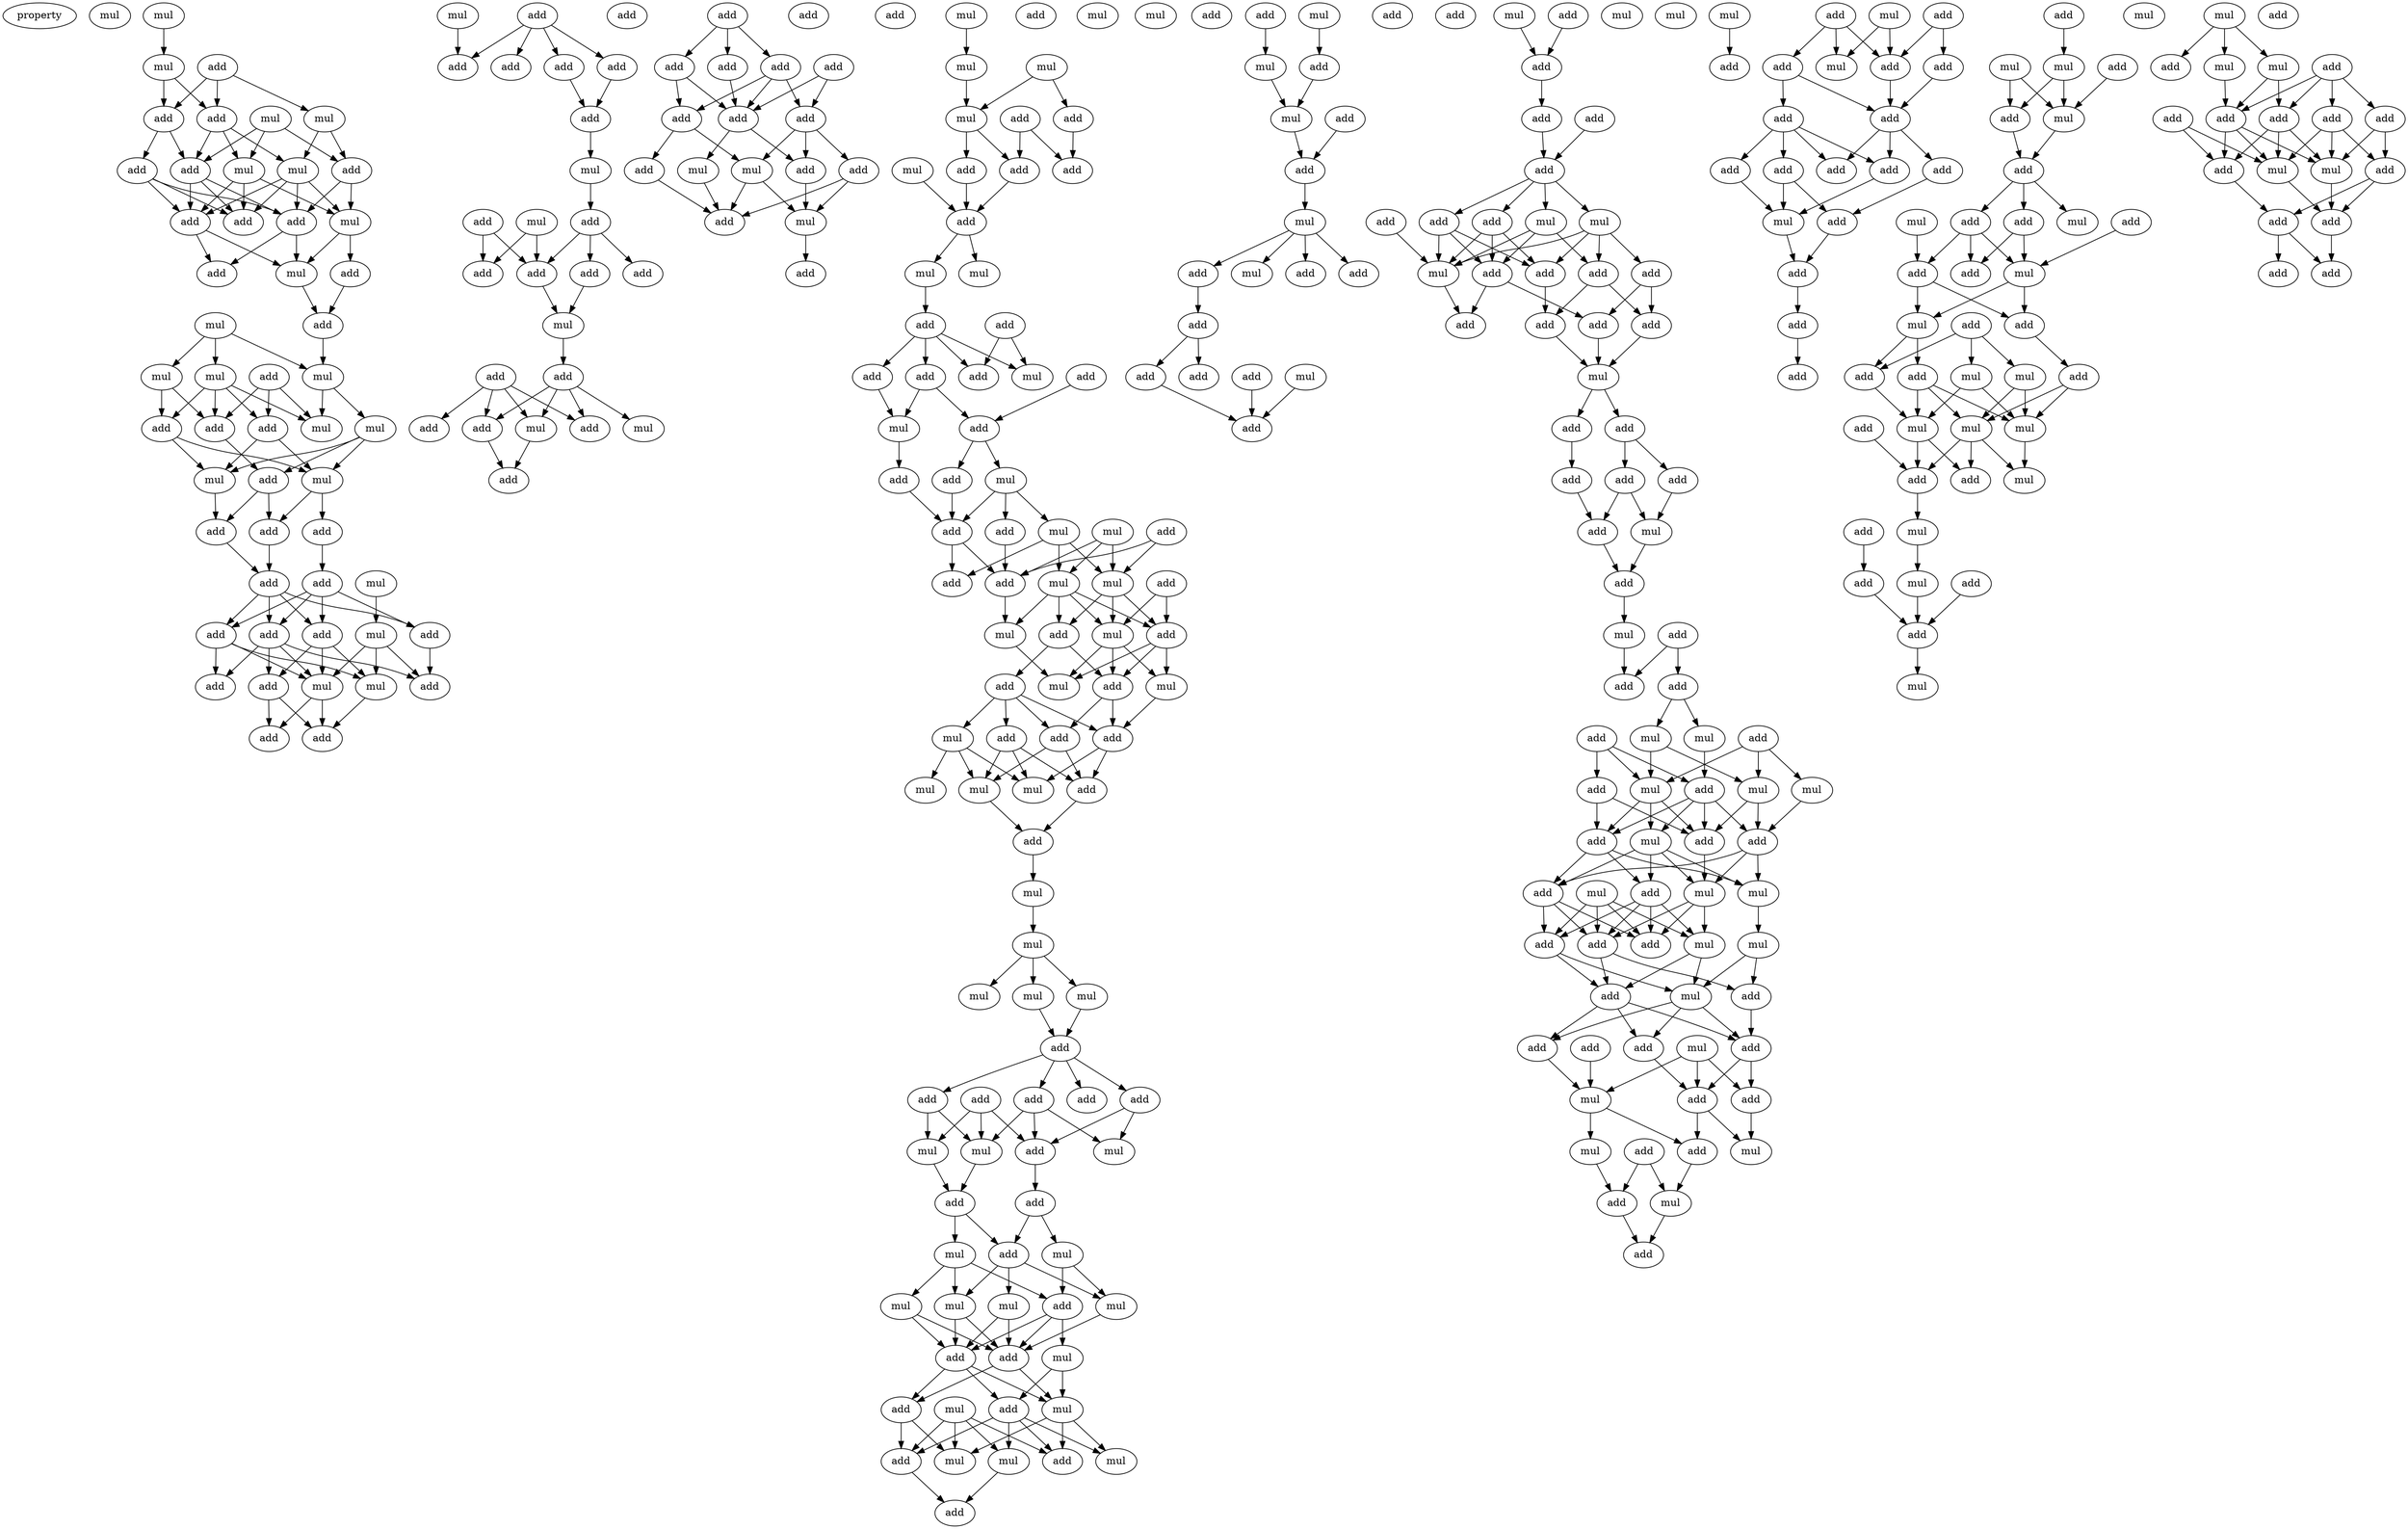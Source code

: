 digraph {
    node [fontcolor=black]
    property [mul=2,lf=1.2]
    0 [ label = mul ];
    1 [ label = mul ];
    2 [ label = mul ];
    3 [ label = add ];
    4 [ label = add ];
    5 [ label = mul ];
    6 [ label = add ];
    7 [ label = mul ];
    8 [ label = add ];
    9 [ label = mul ];
    10 [ label = add ];
    11 [ label = add ];
    12 [ label = mul ];
    13 [ label = mul ];
    14 [ label = add ];
    15 [ label = add ];
    16 [ label = add ];
    17 [ label = add ];
    18 [ label = add ];
    19 [ label = mul ];
    20 [ label = add ];
    21 [ label = mul ];
    22 [ label = add ];
    23 [ label = mul ];
    24 [ label = mul ];
    25 [ label = mul ];
    26 [ label = add ];
    27 [ label = add ];
    28 [ label = mul ];
    29 [ label = add ];
    30 [ label = mul ];
    31 [ label = mul ];
    32 [ label = mul ];
    33 [ label = add ];
    34 [ label = add ];
    35 [ label = add ];
    36 [ label = add ];
    37 [ label = add ];
    38 [ label = add ];
    39 [ label = mul ];
    40 [ label = add ];
    41 [ label = add ];
    42 [ label = add ];
    43 [ label = add ];
    44 [ label = mul ];
    45 [ label = add ];
    46 [ label = mul ];
    47 [ label = mul ];
    48 [ label = add ];
    49 [ label = add ];
    50 [ label = add ];
    51 [ label = add ];
    52 [ label = add ];
    53 [ label = mul ];
    54 [ label = add ];
    55 [ label = add ];
    56 [ label = add ];
    57 [ label = add ];
    58 [ label = add ];
    59 [ label = mul ];
    60 [ label = mul ];
    61 [ label = add ];
    62 [ label = add ];
    63 [ label = add ];
    64 [ label = add ];
    65 [ label = add ];
    66 [ label = add ];
    67 [ label = add ];
    68 [ label = mul ];
    69 [ label = add ];
    70 [ label = add ];
    71 [ label = mul ];
    72 [ label = add ];
    73 [ label = mul ];
    74 [ label = add ];
    75 [ label = add ];
    76 [ label = add ];
    77 [ label = add ];
    78 [ label = add ];
    79 [ label = add ];
    80 [ label = add ];
    81 [ label = add ];
    82 [ label = add ];
    83 [ label = add ];
    84 [ label = add ];
    85 [ label = mul ];
    86 [ label = add ];
    87 [ label = mul ];
    88 [ label = add ];
    89 [ label = add ];
    90 [ label = add ];
    91 [ label = mul ];
    92 [ label = add ];
    93 [ label = add ];
    94 [ label = add ];
    95 [ label = mul ];
    96 [ label = mul ];
    97 [ label = mul ];
    98 [ label = mul ];
    99 [ label = add ];
    100 [ label = add ];
    101 [ label = mul ];
    102 [ label = add ];
    103 [ label = add ];
    104 [ label = add ];
    105 [ label = add ];
    106 [ label = mul ];
    107 [ label = add ];
    108 [ label = mul ];
    109 [ label = mul ];
    110 [ label = add ];
    111 [ label = add ];
    112 [ label = add ];
    113 [ label = mul ];
    114 [ label = add ];
    115 [ label = add ];
    116 [ label = add ];
    117 [ label = add ];
    118 [ label = mul ];
    119 [ label = add ];
    120 [ label = add ];
    121 [ label = mul ];
    122 [ label = mul ];
    123 [ label = add ];
    124 [ label = add ];
    125 [ label = add ];
    126 [ label = mul ];
    127 [ label = mul ];
    128 [ label = mul ];
    129 [ label = add ];
    130 [ label = add ];
    131 [ label = add ];
    132 [ label = mul ];
    133 [ label = mul ];
    134 [ label = add ];
    135 [ label = add ];
    136 [ label = add ];
    137 [ label = mul ];
    138 [ label = mul ];
    139 [ label = add ];
    140 [ label = mul ];
    141 [ label = add ];
    142 [ label = add ];
    143 [ label = add ];
    144 [ label = mul ];
    145 [ label = mul ];
    146 [ label = mul ];
    147 [ label = add ];
    148 [ label = add ];
    149 [ label = mul ];
    150 [ label = mul ];
    151 [ label = mul ];
    152 [ label = mul ];
    153 [ label = mul ];
    154 [ label = mul ];
    155 [ label = add ];
    156 [ label = add ];
    157 [ label = add ];
    158 [ label = add ];
    159 [ label = add ];
    160 [ label = add ];
    161 [ label = mul ];
    162 [ label = add ];
    163 [ label = mul ];
    164 [ label = mul ];
    165 [ label = add ];
    166 [ label = add ];
    167 [ label = add ];
    168 [ label = mul ];
    169 [ label = mul ];
    170 [ label = add ];
    171 [ label = mul ];
    172 [ label = mul ];
    173 [ label = mul ];
    174 [ label = mul ];
    175 [ label = add ];
    176 [ label = mul ];
    177 [ label = add ];
    178 [ label = add ];
    179 [ label = mul ];
    180 [ label = add ];
    181 [ label = add ];
    182 [ label = mul ];
    183 [ label = mul ];
    184 [ label = mul ];
    185 [ label = add ];
    186 [ label = add ];
    187 [ label = mul ];
    188 [ label = add ];
    189 [ label = add ];
    190 [ label = mul ];
    191 [ label = add ];
    192 [ label = mul ];
    193 [ label = mul ];
    194 [ label = add ];
    195 [ label = add ];
    196 [ label = mul ];
    197 [ label = add ];
    198 [ label = mul ];
    199 [ label = add ];
    200 [ label = add ];
    201 [ label = add ];
    202 [ label = add ];
    203 [ label = add ];
    204 [ label = add ];
    205 [ label = add ];
    206 [ label = mul ];
    207 [ label = add ];
    208 [ label = add ];
    209 [ label = mul ];
    210 [ label = add ];
    211 [ label = add ];
    212 [ label = mul ];
    213 [ label = add ];
    214 [ label = add ];
    215 [ label = add ];
    216 [ label = mul ];
    217 [ label = mul ];
    218 [ label = add ];
    219 [ label = add ];
    220 [ label = add ];
    221 [ label = add ];
    222 [ label = add ];
    223 [ label = add ];
    224 [ label = mul ];
    225 [ label = add ];
    226 [ label = add ];
    227 [ label = add ];
    228 [ label = add ];
    229 [ label = add ];
    230 [ label = mul ];
    231 [ label = mul ];
    232 [ label = add ];
    233 [ label = add ];
    234 [ label = add ];
    235 [ label = add ];
    236 [ label = add ];
    237 [ label = mul ];
    238 [ label = mul ];
    239 [ label = add ];
    240 [ label = add ];
    241 [ label = add ];
    242 [ label = mul ];
    243 [ label = add ];
    244 [ label = add ];
    245 [ label = add ];
    246 [ label = add ];
    247 [ label = mul ];
    248 [ label = add ];
    249 [ label = mul ];
    250 [ label = add ];
    251 [ label = mul ];
    252 [ label = mul ];
    253 [ label = mul ];
    254 [ label = add ];
    255 [ label = add ];
    256 [ label = mul ];
    257 [ label = add ];
    258 [ label = add ];
    259 [ label = mul ];
    260 [ label = mul ];
    261 [ label = add ];
    262 [ label = add ];
    263 [ label = mul ];
    264 [ label = mul ];
    265 [ label = add ];
    266 [ label = mul ];
    267 [ label = add ];
    268 [ label = add ];
    269 [ label = add ];
    270 [ label = add ];
    271 [ label = mul ];
    272 [ label = add ];
    273 [ label = add ];
    274 [ label = add ];
    275 [ label = add ];
    276 [ label = mul ];
    277 [ label = add ];
    278 [ label = mul ];
    279 [ label = add ];
    280 [ label = mul ];
    281 [ label = add ];
    282 [ label = mul ];
    283 [ label = add ];
    284 [ label = mul ];
    285 [ label = add ];
    286 [ label = add ];
    287 [ label = mul ];
    288 [ label = add ];
    289 [ label = add ];
    290 [ label = add ];
    291 [ label = add ];
    292 [ label = add ];
    293 [ label = mul ];
    294 [ label = add ];
    295 [ label = add ];
    296 [ label = add ];
    297 [ label = add ];
    298 [ label = add ];
    299 [ label = add ];
    300 [ label = add ];
    301 [ label = mul ];
    302 [ label = add ];
    303 [ label = add ];
    304 [ label = add ];
    305 [ label = add ];
    306 [ label = mul ];
    307 [ label = add ];
    308 [ label = mul ];
    309 [ label = add ];
    310 [ label = add ];
    311 [ label = mul ];
    312 [ label = add ];
    313 [ label = add ];
    314 [ label = mul ];
    315 [ label = add ];
    316 [ label = mul ];
    317 [ label = add ];
    318 [ label = mul ];
    319 [ label = add ];
    320 [ label = add ];
    321 [ label = add ];
    322 [ label = mul ];
    323 [ label = add ];
    324 [ label = mul ];
    325 [ label = add ];
    326 [ label = add ];
    327 [ label = mul ];
    328 [ label = add ];
    329 [ label = add ];
    330 [ label = mul ];
    331 [ label = mul ];
    332 [ label = mul ];
    333 [ label = mul ];
    334 [ label = add ];
    335 [ label = add ];
    336 [ label = add ];
    337 [ label = mul ];
    338 [ label = add ];
    339 [ label = mul ];
    340 [ label = add ];
    341 [ label = add ];
    342 [ label = mul ];
    343 [ label = mul ];
    344 [ label = mul ];
    345 [ label = mul ];
    346 [ label = add ];
    347 [ label = mul ];
    348 [ label = add ];
    349 [ label = add ];
    350 [ label = add ];
    351 [ label = add ];
    352 [ label = add ];
    353 [ label = add ];
    354 [ label = add ];
    355 [ label = mul ];
    356 [ label = mul ];
    357 [ label = add ];
    358 [ label = add ];
    359 [ label = add ];
    360 [ label = add ];
    361 [ label = add ];
    362 [ label = add ];
    1 -> 2 [ name = 0 ];
    2 -> 4 [ name = 1 ];
    2 -> 6 [ name = 2 ];
    3 -> 4 [ name = 3 ];
    3 -> 6 [ name = 4 ];
    3 -> 7 [ name = 5 ];
    4 -> 8 [ name = 6 ];
    4 -> 11 [ name = 7 ];
    5 -> 8 [ name = 8 ];
    5 -> 9 [ name = 9 ];
    5 -> 10 [ name = 10 ];
    6 -> 8 [ name = 11 ];
    6 -> 9 [ name = 12 ];
    6 -> 12 [ name = 13 ];
    7 -> 10 [ name = 14 ];
    7 -> 12 [ name = 15 ];
    8 -> 14 [ name = 16 ];
    8 -> 15 [ name = 17 ];
    8 -> 16 [ name = 18 ];
    9 -> 13 [ name = 19 ];
    9 -> 15 [ name = 20 ];
    9 -> 16 [ name = 21 ];
    10 -> 13 [ name = 22 ];
    10 -> 14 [ name = 23 ];
    11 -> 14 [ name = 24 ];
    11 -> 15 [ name = 25 ];
    11 -> 16 [ name = 26 ];
    12 -> 13 [ name = 27 ];
    12 -> 14 [ name = 28 ];
    12 -> 15 [ name = 29 ];
    12 -> 16 [ name = 30 ];
    13 -> 17 [ name = 31 ];
    13 -> 19 [ name = 32 ];
    14 -> 18 [ name = 33 ];
    14 -> 19 [ name = 34 ];
    15 -> 18 [ name = 35 ];
    15 -> 19 [ name = 36 ];
    17 -> 20 [ name = 37 ];
    19 -> 20 [ name = 38 ];
    20 -> 24 [ name = 39 ];
    21 -> 23 [ name = 40 ];
    21 -> 24 [ name = 41 ];
    21 -> 25 [ name = 42 ];
    22 -> 26 [ name = 43 ];
    22 -> 27 [ name = 44 ];
    22 -> 30 [ name = 45 ];
    23 -> 26 [ name = 46 ];
    23 -> 27 [ name = 47 ];
    23 -> 29 [ name = 48 ];
    23 -> 30 [ name = 49 ];
    24 -> 28 [ name = 50 ];
    24 -> 30 [ name = 51 ];
    25 -> 26 [ name = 52 ];
    25 -> 29 [ name = 53 ];
    26 -> 33 [ name = 54 ];
    27 -> 31 [ name = 55 ];
    27 -> 32 [ name = 56 ];
    28 -> 31 [ name = 57 ];
    28 -> 32 [ name = 58 ];
    28 -> 33 [ name = 59 ];
    29 -> 31 [ name = 60 ];
    29 -> 32 [ name = 61 ];
    31 -> 34 [ name = 62 ];
    31 -> 35 [ name = 63 ];
    32 -> 36 [ name = 64 ];
    33 -> 35 [ name = 65 ];
    33 -> 36 [ name = 66 ];
    34 -> 38 [ name = 67 ];
    35 -> 37 [ name = 68 ];
    36 -> 37 [ name = 69 ];
    37 -> 40 [ name = 70 ];
    37 -> 41 [ name = 71 ];
    37 -> 42 [ name = 72 ];
    37 -> 43 [ name = 73 ];
    38 -> 40 [ name = 74 ];
    38 -> 41 [ name = 75 ];
    38 -> 42 [ name = 76 ];
    38 -> 43 [ name = 77 ];
    39 -> 44 [ name = 78 ];
    40 -> 45 [ name = 79 ];
    41 -> 46 [ name = 80 ];
    41 -> 47 [ name = 81 ];
    41 -> 49 [ name = 82 ];
    42 -> 45 [ name = 83 ];
    42 -> 46 [ name = 84 ];
    42 -> 48 [ name = 85 ];
    42 -> 49 [ name = 86 ];
    43 -> 46 [ name = 87 ];
    43 -> 47 [ name = 88 ];
    43 -> 48 [ name = 89 ];
    44 -> 45 [ name = 90 ];
    44 -> 46 [ name = 91 ];
    44 -> 47 [ name = 92 ];
    46 -> 50 [ name = 93 ];
    46 -> 51 [ name = 94 ];
    47 -> 51 [ name = 95 ];
    49 -> 50 [ name = 96 ];
    49 -> 51 [ name = 97 ];
    52 -> 54 [ name = 98 ];
    52 -> 55 [ name = 99 ];
    52 -> 56 [ name = 100 ];
    52 -> 57 [ name = 101 ];
    53 -> 55 [ name = 102 ];
    56 -> 58 [ name = 103 ];
    57 -> 58 [ name = 104 ];
    58 -> 59 [ name = 105 ];
    59 -> 61 [ name = 106 ];
    60 -> 63 [ name = 107 ];
    60 -> 64 [ name = 108 ];
    61 -> 63 [ name = 109 ];
    61 -> 65 [ name = 110 ];
    61 -> 66 [ name = 111 ];
    62 -> 63 [ name = 112 ];
    62 -> 64 [ name = 113 ];
    63 -> 68 [ name = 114 ];
    65 -> 68 [ name = 115 ];
    68 -> 70 [ name = 116 ];
    69 -> 71 [ name = 117 ];
    69 -> 72 [ name = 118 ];
    69 -> 74 [ name = 119 ];
    69 -> 75 [ name = 120 ];
    70 -> 71 [ name = 121 ];
    70 -> 73 [ name = 122 ];
    70 -> 74 [ name = 123 ];
    70 -> 75 [ name = 124 ];
    71 -> 76 [ name = 125 ];
    75 -> 76 [ name = 126 ];
    77 -> 79 [ name = 127 ];
    77 -> 80 [ name = 128 ];
    77 -> 81 [ name = 129 ];
    78 -> 82 [ name = 130 ];
    78 -> 84 [ name = 131 ];
    79 -> 82 [ name = 132 ];
    79 -> 83 [ name = 133 ];
    79 -> 84 [ name = 134 ];
    80 -> 82 [ name = 135 ];
    80 -> 83 [ name = 136 ];
    81 -> 82 [ name = 137 ];
    82 -> 85 [ name = 138 ];
    82 -> 89 [ name = 139 ];
    83 -> 86 [ name = 140 ];
    83 -> 87 [ name = 141 ];
    84 -> 87 [ name = 142 ];
    84 -> 88 [ name = 143 ];
    84 -> 89 [ name = 144 ];
    85 -> 90 [ name = 145 ];
    86 -> 90 [ name = 146 ];
    87 -> 90 [ name = 147 ];
    87 -> 91 [ name = 148 ];
    88 -> 90 [ name = 149 ];
    88 -> 91 [ name = 150 ];
    89 -> 91 [ name = 151 ];
    91 -> 92 [ name = 152 ];
    95 -> 96 [ name = 153 ];
    96 -> 98 [ name = 154 ];
    97 -> 98 [ name = 155 ];
    97 -> 99 [ name = 156 ];
    98 -> 103 [ name = 157 ];
    98 -> 104 [ name = 158 ];
    99 -> 102 [ name = 159 ];
    100 -> 102 [ name = 160 ];
    100 -> 104 [ name = 161 ];
    101 -> 105 [ name = 162 ];
    103 -> 105 [ name = 163 ];
    104 -> 105 [ name = 164 ];
    105 -> 106 [ name = 165 ];
    105 -> 109 [ name = 166 ];
    106 -> 111 [ name = 167 ];
    110 -> 113 [ name = 168 ];
    110 -> 115 [ name = 169 ];
    111 -> 112 [ name = 170 ];
    111 -> 113 [ name = 171 ];
    111 -> 114 [ name = 172 ];
    111 -> 115 [ name = 173 ];
    112 -> 117 [ name = 174 ];
    112 -> 118 [ name = 175 ];
    114 -> 118 [ name = 176 ];
    116 -> 117 [ name = 177 ];
    117 -> 119 [ name = 178 ];
    117 -> 121 [ name = 179 ];
    118 -> 120 [ name = 180 ];
    119 -> 124 [ name = 181 ];
    120 -> 124 [ name = 182 ];
    121 -> 124 [ name = 183 ];
    121 -> 125 [ name = 184 ];
    121 -> 126 [ name = 185 ];
    122 -> 127 [ name = 186 ];
    122 -> 128 [ name = 187 ];
    122 -> 130 [ name = 188 ];
    123 -> 127 [ name = 189 ];
    123 -> 130 [ name = 190 ];
    124 -> 129 [ name = 191 ];
    124 -> 130 [ name = 192 ];
    125 -> 130 [ name = 193 ];
    126 -> 127 [ name = 194 ];
    126 -> 128 [ name = 195 ];
    126 -> 129 [ name = 196 ];
    127 -> 132 [ name = 197 ];
    127 -> 134 [ name = 198 ];
    127 -> 135 [ name = 199 ];
    128 -> 132 [ name = 200 ];
    128 -> 133 [ name = 201 ];
    128 -> 134 [ name = 202 ];
    128 -> 135 [ name = 203 ];
    130 -> 133 [ name = 204 ];
    131 -> 132 [ name = 205 ];
    131 -> 135 [ name = 206 ];
    132 -> 136 [ name = 207 ];
    132 -> 137 [ name = 208 ];
    132 -> 138 [ name = 209 ];
    133 -> 138 [ name = 210 ];
    134 -> 136 [ name = 211 ];
    134 -> 139 [ name = 212 ];
    135 -> 136 [ name = 213 ];
    135 -> 137 [ name = 214 ];
    135 -> 138 [ name = 215 ];
    136 -> 141 [ name = 216 ];
    136 -> 142 [ name = 217 ];
    137 -> 141 [ name = 218 ];
    139 -> 140 [ name = 219 ];
    139 -> 141 [ name = 220 ];
    139 -> 142 [ name = 221 ];
    139 -> 143 [ name = 222 ];
    140 -> 144 [ name = 223 ];
    140 -> 145 [ name = 224 ];
    140 -> 146 [ name = 225 ];
    141 -> 144 [ name = 226 ];
    141 -> 147 [ name = 227 ];
    142 -> 145 [ name = 228 ];
    142 -> 147 [ name = 229 ];
    143 -> 144 [ name = 230 ];
    143 -> 145 [ name = 231 ];
    143 -> 147 [ name = 232 ];
    145 -> 148 [ name = 233 ];
    147 -> 148 [ name = 234 ];
    148 -> 150 [ name = 235 ];
    150 -> 151 [ name = 236 ];
    151 -> 152 [ name = 237 ];
    151 -> 153 [ name = 238 ];
    151 -> 154 [ name = 239 ];
    153 -> 155 [ name = 240 ];
    154 -> 155 [ name = 241 ];
    155 -> 156 [ name = 242 ];
    155 -> 157 [ name = 243 ];
    155 -> 159 [ name = 244 ];
    155 -> 160 [ name = 245 ];
    156 -> 161 [ name = 246 ];
    156 -> 162 [ name = 247 ];
    156 -> 163 [ name = 248 ];
    158 -> 162 [ name = 249 ];
    158 -> 163 [ name = 250 ];
    158 -> 164 [ name = 251 ];
    159 -> 163 [ name = 252 ];
    159 -> 164 [ name = 253 ];
    160 -> 161 [ name = 254 ];
    160 -> 162 [ name = 255 ];
    162 -> 165 [ name = 256 ];
    163 -> 166 [ name = 257 ];
    164 -> 166 [ name = 258 ];
    165 -> 168 [ name = 259 ];
    165 -> 170 [ name = 260 ];
    166 -> 169 [ name = 261 ];
    166 -> 170 [ name = 262 ];
    168 -> 172 [ name = 263 ];
    168 -> 175 [ name = 264 ];
    169 -> 171 [ name = 265 ];
    169 -> 173 [ name = 266 ];
    169 -> 175 [ name = 267 ];
    170 -> 172 [ name = 268 ];
    170 -> 173 [ name = 269 ];
    170 -> 174 [ name = 270 ];
    171 -> 177 [ name = 271 ];
    171 -> 178 [ name = 272 ];
    172 -> 177 [ name = 273 ];
    173 -> 177 [ name = 274 ];
    173 -> 178 [ name = 275 ];
    174 -> 177 [ name = 276 ];
    174 -> 178 [ name = 277 ];
    175 -> 176 [ name = 278 ];
    175 -> 177 [ name = 279 ];
    175 -> 178 [ name = 280 ];
    176 -> 179 [ name = 281 ];
    176 -> 180 [ name = 282 ];
    177 -> 179 [ name = 283 ];
    177 -> 181 [ name = 284 ];
    178 -> 179 [ name = 285 ];
    178 -> 180 [ name = 286 ];
    178 -> 181 [ name = 287 ];
    179 -> 184 [ name = 288 ];
    179 -> 185 [ name = 289 ];
    179 -> 187 [ name = 290 ];
    180 -> 183 [ name = 291 ];
    180 -> 184 [ name = 292 ];
    180 -> 185 [ name = 293 ];
    180 -> 186 [ name = 294 ];
    181 -> 186 [ name = 295 ];
    181 -> 187 [ name = 296 ];
    182 -> 183 [ name = 297 ];
    182 -> 185 [ name = 298 ];
    182 -> 186 [ name = 299 ];
    182 -> 187 [ name = 300 ];
    183 -> 188 [ name = 301 ];
    186 -> 188 [ name = 302 ];
    189 -> 192 [ name = 303 ];
    190 -> 191 [ name = 304 ];
    191 -> 193 [ name = 305 ];
    192 -> 193 [ name = 306 ];
    193 -> 195 [ name = 307 ];
    194 -> 195 [ name = 308 ];
    195 -> 196 [ name = 309 ];
    196 -> 197 [ name = 310 ];
    196 -> 198 [ name = 311 ];
    196 -> 199 [ name = 312 ];
    196 -> 201 [ name = 313 ];
    197 -> 202 [ name = 314 ];
    202 -> 203 [ name = 315 ];
    202 -> 205 [ name = 316 ];
    203 -> 207 [ name = 317 ];
    204 -> 207 [ name = 318 ];
    206 -> 207 [ name = 319 ];
    209 -> 211 [ name = 320 ];
    210 -> 211 [ name = 321 ];
    211 -> 213 [ name = 322 ];
    213 -> 215 [ name = 323 ];
    214 -> 215 [ name = 324 ];
    215 -> 216 [ name = 325 ];
    215 -> 217 [ name = 326 ];
    215 -> 218 [ name = 327 ];
    215 -> 219 [ name = 328 ];
    216 -> 222 [ name = 329 ];
    216 -> 223 [ name = 330 ];
    216 -> 224 [ name = 331 ];
    217 -> 221 [ name = 332 ];
    217 -> 222 [ name = 333 ];
    217 -> 224 [ name = 334 ];
    217 -> 225 [ name = 335 ];
    218 -> 223 [ name = 336 ];
    218 -> 224 [ name = 337 ];
    218 -> 225 [ name = 338 ];
    219 -> 223 [ name = 339 ];
    219 -> 224 [ name = 340 ];
    219 -> 225 [ name = 341 ];
    220 -> 224 [ name = 342 ];
    221 -> 228 [ name = 343 ];
    221 -> 229 [ name = 344 ];
    222 -> 226 [ name = 345 ];
    222 -> 228 [ name = 346 ];
    223 -> 227 [ name = 347 ];
    223 -> 229 [ name = 348 ];
    224 -> 227 [ name = 349 ];
    225 -> 226 [ name = 350 ];
    226 -> 231 [ name = 351 ];
    228 -> 231 [ name = 352 ];
    229 -> 231 [ name = 353 ];
    231 -> 232 [ name = 354 ];
    231 -> 233 [ name = 355 ];
    232 -> 236 [ name = 356 ];
    233 -> 234 [ name = 357 ];
    233 -> 235 [ name = 358 ];
    234 -> 237 [ name = 359 ];
    235 -> 237 [ name = 360 ];
    235 -> 239 [ name = 361 ];
    236 -> 239 [ name = 362 ];
    237 -> 241 [ name = 363 ];
    238 -> 240 [ name = 364 ];
    239 -> 241 [ name = 365 ];
    241 -> 242 [ name = 366 ];
    242 -> 244 [ name = 367 ];
    243 -> 244 [ name = 368 ];
    243 -> 245 [ name = 369 ];
    245 -> 247 [ name = 370 ];
    245 -> 249 [ name = 371 ];
    246 -> 250 [ name = 372 ];
    246 -> 253 [ name = 373 ];
    246 -> 254 [ name = 374 ];
    247 -> 254 [ name = 375 ];
    248 -> 251 [ name = 376 ];
    248 -> 252 [ name = 377 ];
    248 -> 253 [ name = 378 ];
    249 -> 251 [ name = 379 ];
    249 -> 253 [ name = 380 ];
    250 -> 255 [ name = 381 ];
    250 -> 257 [ name = 382 ];
    251 -> 255 [ name = 383 ];
    251 -> 258 [ name = 384 ];
    252 -> 258 [ name = 385 ];
    253 -> 255 [ name = 386 ];
    253 -> 256 [ name = 387 ];
    253 -> 257 [ name = 388 ];
    254 -> 255 [ name = 389 ];
    254 -> 256 [ name = 390 ];
    254 -> 257 [ name = 391 ];
    254 -> 258 [ name = 392 ];
    255 -> 263 [ name = 393 ];
    256 -> 259 [ name = 394 ];
    256 -> 261 [ name = 395 ];
    256 -> 262 [ name = 396 ];
    256 -> 263 [ name = 397 ];
    257 -> 259 [ name = 398 ];
    257 -> 261 [ name = 399 ];
    257 -> 262 [ name = 400 ];
    258 -> 259 [ name = 401 ];
    258 -> 262 [ name = 402 ];
    258 -> 263 [ name = 403 ];
    259 -> 266 [ name = 404 ];
    260 -> 264 [ name = 405 ];
    260 -> 265 [ name = 406 ];
    260 -> 267 [ name = 407 ];
    260 -> 268 [ name = 408 ];
    261 -> 264 [ name = 409 ];
    261 -> 265 [ name = 410 ];
    261 -> 267 [ name = 411 ];
    261 -> 268 [ name = 412 ];
    262 -> 265 [ name = 413 ];
    262 -> 267 [ name = 414 ];
    262 -> 268 [ name = 415 ];
    263 -> 264 [ name = 416 ];
    263 -> 267 [ name = 417 ];
    263 -> 268 [ name = 418 ];
    264 -> 269 [ name = 419 ];
    264 -> 271 [ name = 420 ];
    265 -> 269 [ name = 421 ];
    265 -> 271 [ name = 422 ];
    266 -> 270 [ name = 423 ];
    266 -> 271 [ name = 424 ];
    267 -> 269 [ name = 425 ];
    267 -> 270 [ name = 426 ];
    269 -> 272 [ name = 427 ];
    269 -> 273 [ name = 428 ];
    269 -> 275 [ name = 429 ];
    270 -> 275 [ name = 430 ];
    271 -> 272 [ name = 431 ];
    271 -> 273 [ name = 432 ];
    271 -> 275 [ name = 433 ];
    272 -> 277 [ name = 434 ];
    273 -> 278 [ name = 435 ];
    274 -> 278 [ name = 436 ];
    275 -> 277 [ name = 437 ];
    275 -> 279 [ name = 438 ];
    276 -> 277 [ name = 439 ];
    276 -> 278 [ name = 440 ];
    276 -> 279 [ name = 441 ];
    277 -> 281 [ name = 442 ];
    277 -> 282 [ name = 443 ];
    278 -> 280 [ name = 444 ];
    278 -> 281 [ name = 445 ];
    279 -> 282 [ name = 446 ];
    280 -> 285 [ name = 447 ];
    281 -> 284 [ name = 448 ];
    283 -> 284 [ name = 449 ];
    283 -> 285 [ name = 450 ];
    284 -> 286 [ name = 451 ];
    285 -> 286 [ name = 452 ];
    287 -> 290 [ name = 453 ];
    287 -> 293 [ name = 454 ];
    288 -> 290 [ name = 455 ];
    288 -> 292 [ name = 456 ];
    289 -> 290 [ name = 457 ];
    289 -> 291 [ name = 458 ];
    289 -> 293 [ name = 459 ];
    290 -> 295 [ name = 460 ];
    291 -> 294 [ name = 461 ];
    291 -> 295 [ name = 462 ];
    292 -> 295 [ name = 463 ];
    294 -> 296 [ name = 464 ];
    294 -> 297 [ name = 465 ];
    294 -> 298 [ name = 466 ];
    294 -> 300 [ name = 467 ];
    295 -> 296 [ name = 468 ];
    295 -> 298 [ name = 469 ];
    295 -> 299 [ name = 470 ];
    296 -> 301 [ name = 471 ];
    297 -> 301 [ name = 472 ];
    299 -> 302 [ name = 473 ];
    300 -> 301 [ name = 474 ];
    300 -> 302 [ name = 475 ];
    301 -> 303 [ name = 476 ];
    302 -> 303 [ name = 477 ];
    303 -> 305 [ name = 478 ];
    304 -> 306 [ name = 479 ];
    305 -> 309 [ name = 480 ];
    306 -> 310 [ name = 481 ];
    306 -> 311 [ name = 482 ];
    307 -> 311 [ name = 483 ];
    308 -> 310 [ name = 484 ];
    308 -> 311 [ name = 485 ];
    310 -> 312 [ name = 486 ];
    311 -> 312 [ name = 487 ];
    312 -> 313 [ name = 488 ];
    312 -> 314 [ name = 489 ];
    312 -> 315 [ name = 490 ];
    313 -> 318 [ name = 491 ];
    313 -> 319 [ name = 492 ];
    315 -> 318 [ name = 493 ];
    315 -> 319 [ name = 494 ];
    315 -> 320 [ name = 495 ];
    316 -> 320 [ name = 496 ];
    317 -> 318 [ name = 497 ];
    318 -> 322 [ name = 498 ];
    318 -> 323 [ name = 499 ];
    320 -> 322 [ name = 500 ];
    320 -> 323 [ name = 501 ];
    321 -> 324 [ name = 502 ];
    321 -> 325 [ name = 503 ];
    321 -> 327 [ name = 504 ];
    322 -> 325 [ name = 505 ];
    322 -> 328 [ name = 506 ];
    323 -> 326 [ name = 507 ];
    324 -> 330 [ name = 508 ];
    324 -> 331 [ name = 509 ];
    325 -> 332 [ name = 510 ];
    326 -> 330 [ name = 511 ];
    326 -> 331 [ name = 512 ];
    327 -> 331 [ name = 513 ];
    327 -> 332 [ name = 514 ];
    328 -> 330 [ name = 515 ];
    328 -> 331 [ name = 516 ];
    328 -> 332 [ name = 517 ];
    329 -> 334 [ name = 518 ];
    330 -> 333 [ name = 519 ];
    330 -> 334 [ name = 520 ];
    330 -> 335 [ name = 521 ];
    331 -> 333 [ name = 522 ];
    332 -> 334 [ name = 523 ];
    332 -> 335 [ name = 524 ];
    334 -> 337 [ name = 525 ];
    336 -> 338 [ name = 526 ];
    337 -> 339 [ name = 527 ];
    338 -> 341 [ name = 528 ];
    339 -> 341 [ name = 529 ];
    340 -> 341 [ name = 530 ];
    341 -> 343 [ name = 531 ];
    344 -> 345 [ name = 532 ];
    344 -> 347 [ name = 533 ];
    344 -> 348 [ name = 534 ];
    345 -> 349 [ name = 535 ];
    346 -> 349 [ name = 536 ];
    346 -> 350 [ name = 537 ];
    346 -> 352 [ name = 538 ];
    346 -> 353 [ name = 539 ];
    347 -> 349 [ name = 540 ];
    347 -> 353 [ name = 541 ];
    349 -> 355 [ name = 542 ];
    349 -> 356 [ name = 543 ];
    349 -> 357 [ name = 544 ];
    350 -> 354 [ name = 545 ];
    350 -> 356 [ name = 546 ];
    351 -> 355 [ name = 547 ];
    351 -> 357 [ name = 548 ];
    352 -> 354 [ name = 549 ];
    352 -> 355 [ name = 550 ];
    352 -> 356 [ name = 551 ];
    353 -> 355 [ name = 552 ];
    353 -> 356 [ name = 553 ];
    353 -> 357 [ name = 554 ];
    354 -> 358 [ name = 555 ];
    354 -> 359 [ name = 556 ];
    355 -> 359 [ name = 557 ];
    356 -> 359 [ name = 558 ];
    357 -> 358 [ name = 559 ];
    358 -> 360 [ name = 560 ];
    358 -> 361 [ name = 561 ];
    359 -> 360 [ name = 562 ];
}
